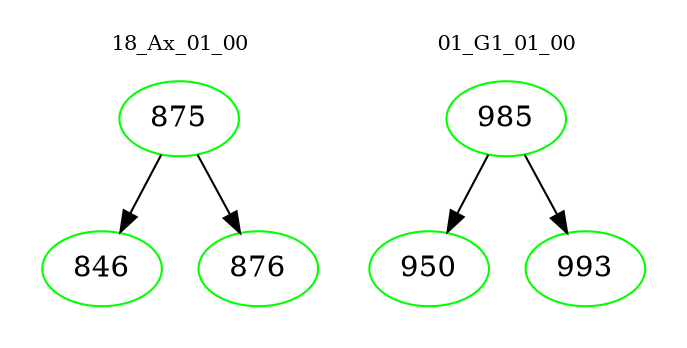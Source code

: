 digraph{
subgraph cluster_0 {
color = white
label = "18_Ax_01_00";
fontsize=10;
T0_875 [label="875", color="green"]
T0_875 -> T0_846 [color="black"]
T0_846 [label="846", color="green"]
T0_875 -> T0_876 [color="black"]
T0_876 [label="876", color="green"]
}
subgraph cluster_1 {
color = white
label = "01_G1_01_00";
fontsize=10;
T1_985 [label="985", color="green"]
T1_985 -> T1_950 [color="black"]
T1_950 [label="950", color="green"]
T1_985 -> T1_993 [color="black"]
T1_993 [label="993", color="green"]
}
}
